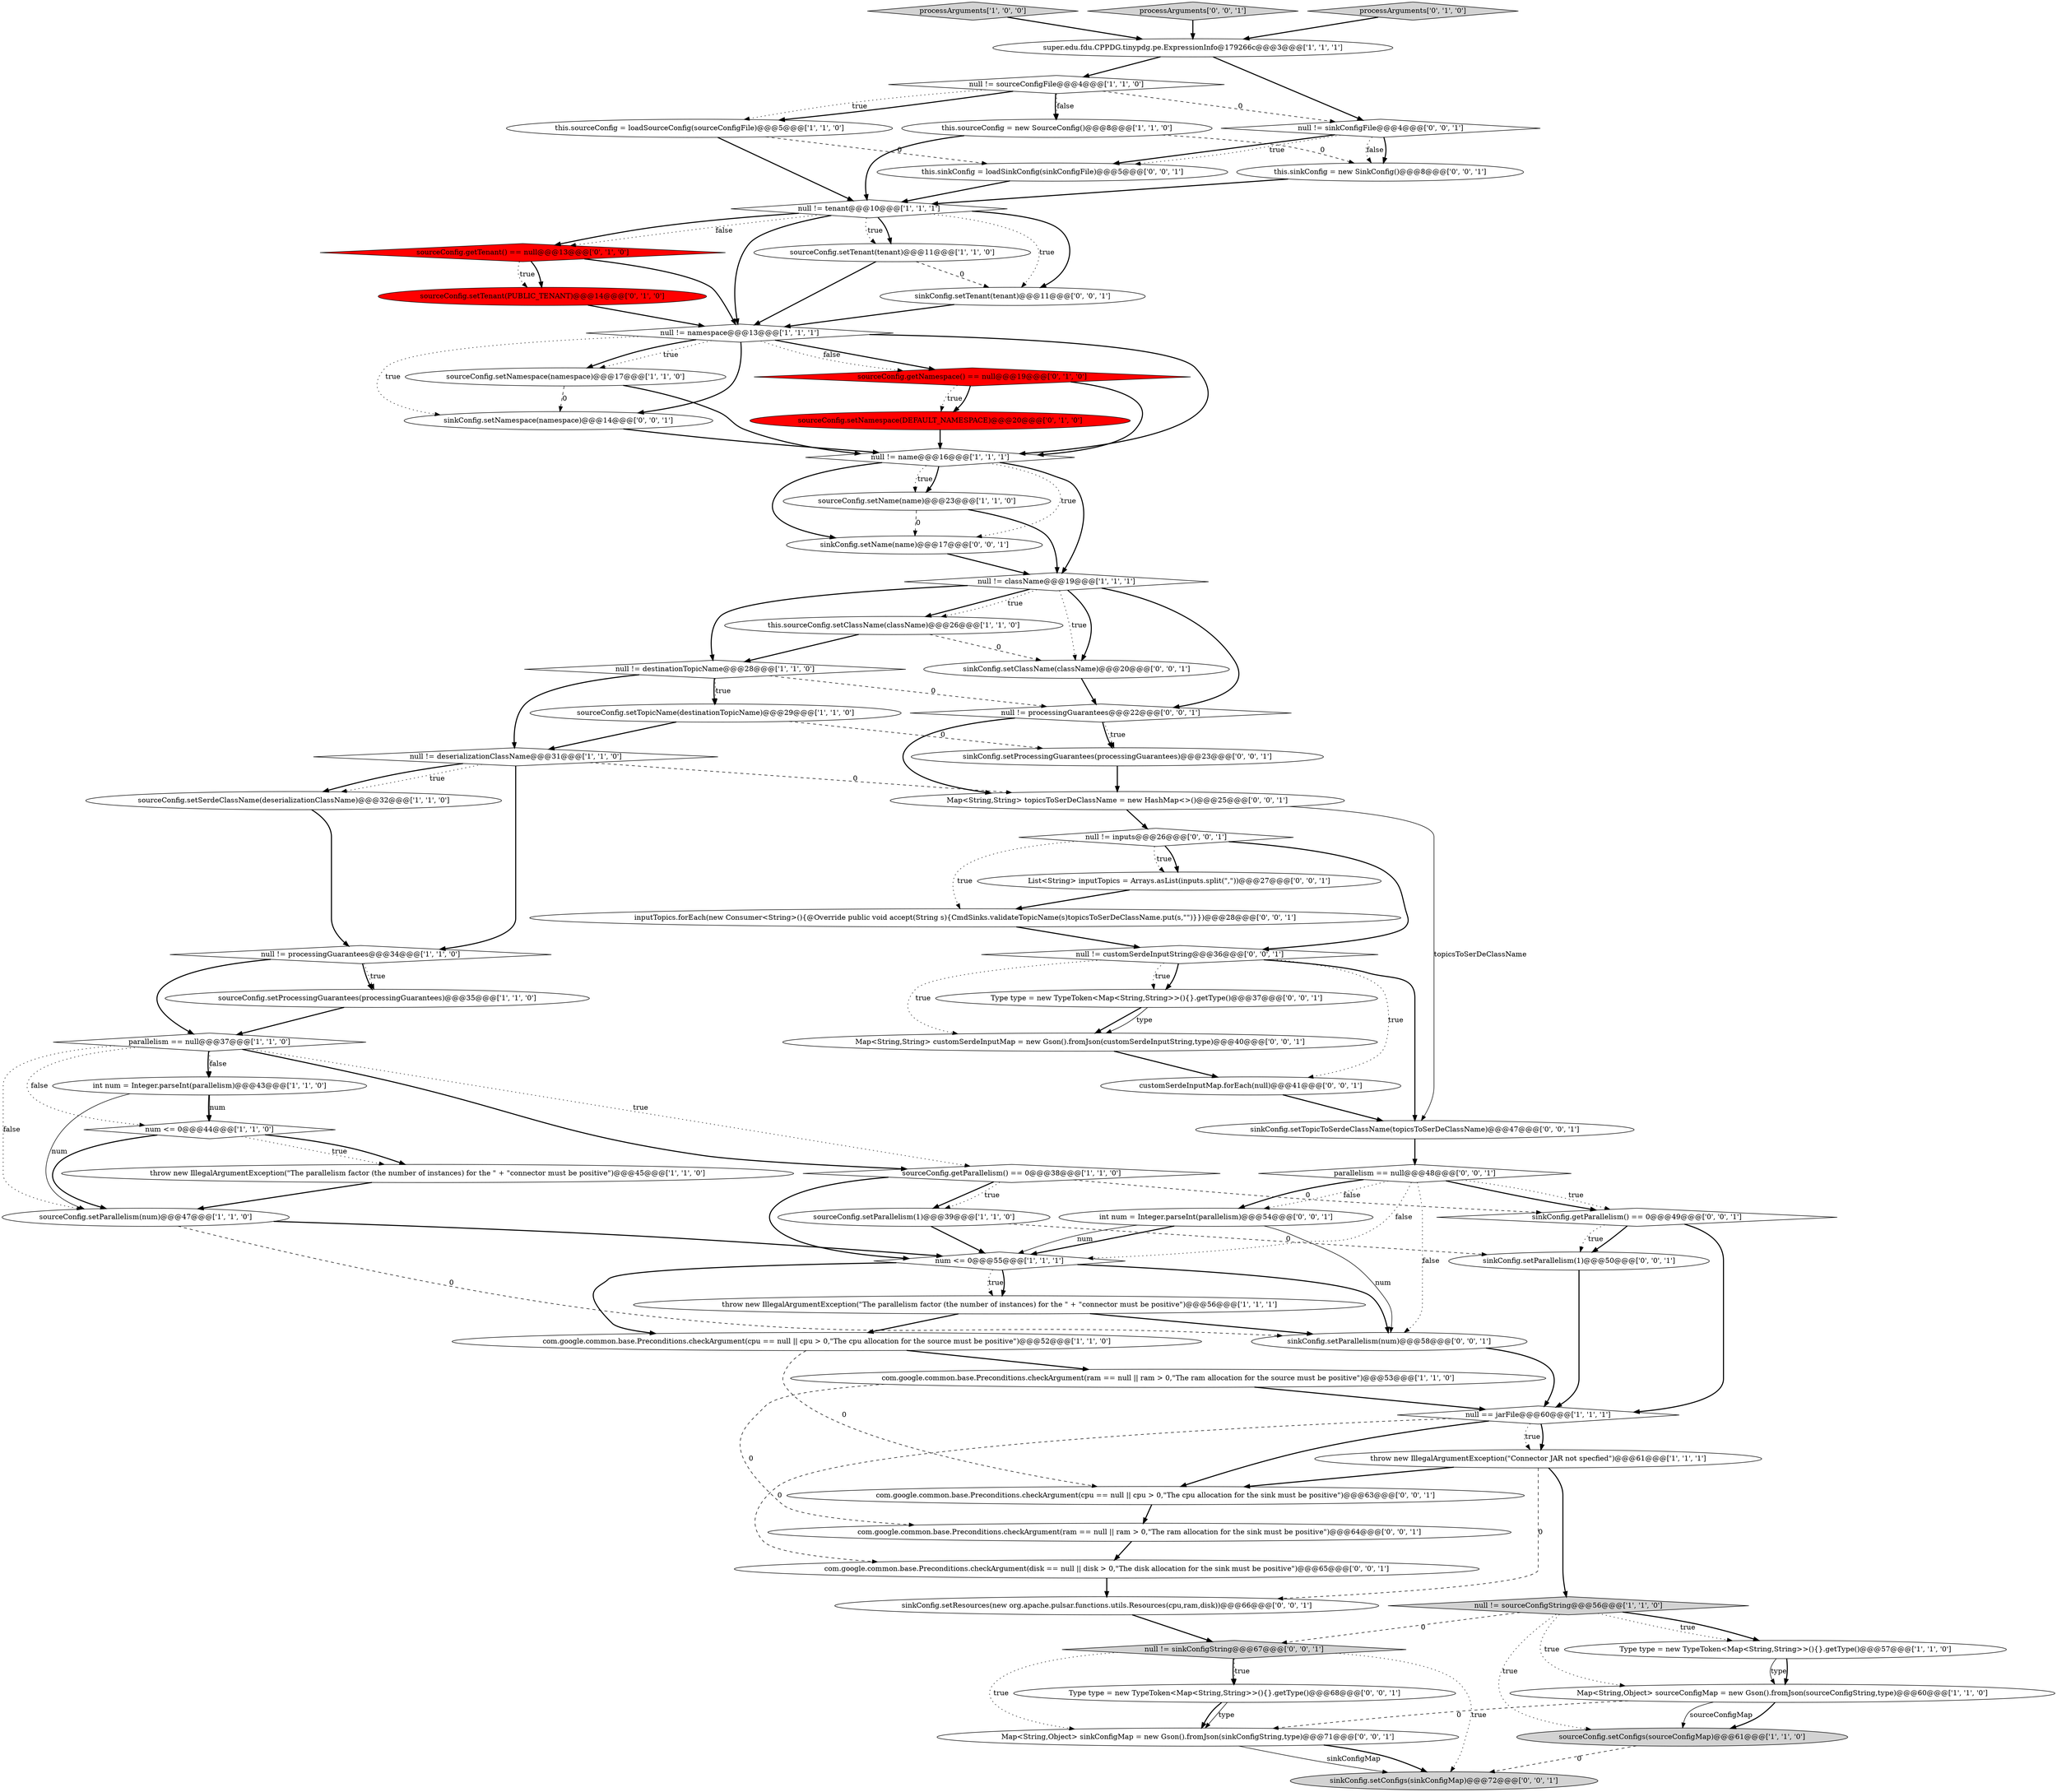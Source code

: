 digraph {
20 [style = filled, label = "sourceConfig.setConfigs(sourceConfigMap)@@@61@@@['1', '1', '0']", fillcolor = lightgray, shape = ellipse image = "AAA0AAABBB1BBB"];
65 [style = filled, label = "inputTopics.forEach(new Consumer<String>(){@Override public void accept(String s){CmdSinks.validateTopicName(s)topicsToSerDeClassName.put(s,\"\")}})@@@28@@@['0', '0', '1']", fillcolor = white, shape = ellipse image = "AAA0AAABBB3BBB"];
7 [style = filled, label = "null == jarFile@@@60@@@['1', '1', '1']", fillcolor = white, shape = diamond image = "AAA0AAABBB1BBB"];
59 [style = filled, label = "sinkConfig.setResources(new org.apache.pulsar.functions.utils.Resources(cpu,ram,disk))@@@66@@@['0', '0', '1']", fillcolor = white, shape = ellipse image = "AAA0AAABBB3BBB"];
63 [style = filled, label = "null != sinkConfigFile@@@4@@@['0', '0', '1']", fillcolor = white, shape = diamond image = "AAA0AAABBB3BBB"];
70 [style = filled, label = "sinkConfig.setParallelism(1)@@@50@@@['0', '0', '1']", fillcolor = white, shape = ellipse image = "AAA0AAABBB3BBB"];
16 [style = filled, label = "null != destinationTopicName@@@28@@@['1', '1', '0']", fillcolor = white, shape = diamond image = "AAA0AAABBB1BBB"];
23 [style = filled, label = "sourceConfig.getParallelism() == 0@@@38@@@['1', '1', '0']", fillcolor = white, shape = diamond image = "AAA0AAABBB1BBB"];
10 [style = filled, label = "throw new IllegalArgumentException(\"The parallelism factor (the number of instances) for the \" + \"connector must be positive\")@@@56@@@['1', '1', '1']", fillcolor = white, shape = ellipse image = "AAA0AAABBB1BBB"];
25 [style = filled, label = "com.google.common.base.Preconditions.checkArgument(cpu == null || cpu > 0,\"The cpu allocation for the source must be positive\")@@@52@@@['1', '1', '0']", fillcolor = white, shape = ellipse image = "AAA0AAABBB1BBB"];
27 [style = filled, label = "this.sourceConfig = loadSourceConfig(sourceConfigFile)@@@5@@@['1', '1', '0']", fillcolor = white, shape = ellipse image = "AAA0AAABBB1BBB"];
56 [style = filled, label = "int num = Integer.parseInt(parallelism)@@@54@@@['0', '0', '1']", fillcolor = white, shape = ellipse image = "AAA0AAABBB3BBB"];
0 [style = filled, label = "throw new IllegalArgumentException(\"Connector JAR not specfied\")@@@61@@@['1', '1', '1']", fillcolor = white, shape = ellipse image = "AAA0AAABBB1BBB"];
72 [style = filled, label = "Type type = new TypeToken<Map<String,String>>(){}.getType()@@@68@@@['0', '0', '1']", fillcolor = white, shape = ellipse image = "AAA0AAABBB3BBB"];
57 [style = filled, label = "sinkConfig.setNamespace(namespace)@@@14@@@['0', '0', '1']", fillcolor = white, shape = ellipse image = "AAA0AAABBB3BBB"];
3 [style = filled, label = "processArguments['1', '0', '0']", fillcolor = lightgray, shape = diamond image = "AAA0AAABBB1BBB"];
36 [style = filled, label = "sourceConfig.getNamespace() == null@@@19@@@['0', '1', '0']", fillcolor = red, shape = diamond image = "AAA1AAABBB2BBB"];
48 [style = filled, label = "null != sinkConfigString@@@67@@@['0', '0', '1']", fillcolor = lightgray, shape = diamond image = "AAA0AAABBB3BBB"];
2 [style = filled, label = "this.sourceConfig.setClassName(className)@@@26@@@['1', '1', '0']", fillcolor = white, shape = ellipse image = "AAA0AAABBB1BBB"];
6 [style = filled, label = "this.sourceConfig = new SourceConfig()@@@8@@@['1', '1', '0']", fillcolor = white, shape = ellipse image = "AAA0AAABBB1BBB"];
41 [style = filled, label = "sinkConfig.setName(name)@@@17@@@['0', '0', '1']", fillcolor = white, shape = ellipse image = "AAA0AAABBB3BBB"];
34 [style = filled, label = "num <= 0@@@55@@@['1', '1', '1']", fillcolor = white, shape = diamond image = "AAA0AAABBB1BBB"];
55 [style = filled, label = "com.google.common.base.Preconditions.checkArgument(disk == null || disk > 0,\"The disk allocation for the sink must be positive\")@@@65@@@['0', '0', '1']", fillcolor = white, shape = ellipse image = "AAA0AAABBB3BBB"];
52 [style = filled, label = "customSerdeInputMap.forEach(null)@@@41@@@['0', '0', '1']", fillcolor = white, shape = ellipse image = "AAA0AAABBB3BBB"];
53 [style = filled, label = "this.sinkConfig = loadSinkConfig(sinkConfigFile)@@@5@@@['0', '0', '1']", fillcolor = white, shape = ellipse image = "AAA0AAABBB3BBB"];
64 [style = filled, label = "List<String> inputTopics = Arrays.asList(inputs.split(\",\"))@@@27@@@['0', '0', '1']", fillcolor = white, shape = ellipse image = "AAA0AAABBB3BBB"];
45 [style = filled, label = "null != customSerdeInputString@@@36@@@['0', '0', '1']", fillcolor = white, shape = diamond image = "AAA0AAABBB3BBB"];
71 [style = filled, label = "sinkConfig.getParallelism() == 0@@@49@@@['0', '0', '1']", fillcolor = white, shape = diamond image = "AAA0AAABBB3BBB"];
5 [style = filled, label = "null != sourceConfigString@@@56@@@['1', '1', '0']", fillcolor = lightgray, shape = diamond image = "AAA0AAABBB1BBB"];
38 [style = filled, label = "sourceConfig.setTenant(PUBLIC_TENANT)@@@14@@@['0', '1', '0']", fillcolor = red, shape = ellipse image = "AAA1AAABBB2BBB"];
30 [style = filled, label = "sourceConfig.setTenant(tenant)@@@11@@@['1', '1', '0']", fillcolor = white, shape = ellipse image = "AAA0AAABBB1BBB"];
44 [style = filled, label = "sinkConfig.setTopicToSerdeClassName(topicsToSerDeClassName)@@@47@@@['0', '0', '1']", fillcolor = white, shape = ellipse image = "AAA0AAABBB3BBB"];
21 [style = filled, label = "null != name@@@16@@@['1', '1', '1']", fillcolor = white, shape = diamond image = "AAA0AAABBB1BBB"];
68 [style = filled, label = "null != inputs@@@26@@@['0', '0', '1']", fillcolor = white, shape = diamond image = "AAA0AAABBB3BBB"];
60 [style = filled, label = "null != processingGuarantees@@@22@@@['0', '0', '1']", fillcolor = white, shape = diamond image = "AAA0AAABBB3BBB"];
18 [style = filled, label = "null != tenant@@@10@@@['1', '1', '1']", fillcolor = white, shape = diamond image = "AAA0AAABBB1BBB"];
1 [style = filled, label = "int num = Integer.parseInt(parallelism)@@@43@@@['1', '1', '0']", fillcolor = white, shape = ellipse image = "AAA0AAABBB1BBB"];
49 [style = filled, label = "processArguments['0', '0', '1']", fillcolor = lightgray, shape = diamond image = "AAA0AAABBB3BBB"];
12 [style = filled, label = "sourceConfig.setName(name)@@@23@@@['1', '1', '0']", fillcolor = white, shape = ellipse image = "AAA0AAABBB1BBB"];
9 [style = filled, label = "sourceConfig.setParallelism(num)@@@47@@@['1', '1', '0']", fillcolor = white, shape = ellipse image = "AAA0AAABBB1BBB"];
13 [style = filled, label = "sourceConfig.setSerdeClassName(deserializationClassName)@@@32@@@['1', '1', '0']", fillcolor = white, shape = ellipse image = "AAA0AAABBB1BBB"];
19 [style = filled, label = "null != namespace@@@13@@@['1', '1', '1']", fillcolor = white, shape = diamond image = "AAA0AAABBB1BBB"];
4 [style = filled, label = "num <= 0@@@44@@@['1', '1', '0']", fillcolor = white, shape = diamond image = "AAA0AAABBB1BBB"];
29 [style = filled, label = "sourceConfig.setParallelism(1)@@@39@@@['1', '1', '0']", fillcolor = white, shape = ellipse image = "AAA0AAABBB1BBB"];
28 [style = filled, label = "throw new IllegalArgumentException(\"The parallelism factor (the number of instances) for the \" + \"connector must be positive\")@@@45@@@['1', '1', '0']", fillcolor = white, shape = ellipse image = "AAA0AAABBB1BBB"];
61 [style = filled, label = "sinkConfig.setTenant(tenant)@@@11@@@['0', '0', '1']", fillcolor = white, shape = ellipse image = "AAA0AAABBB3BBB"];
62 [style = filled, label = "sinkConfig.setClassName(className)@@@20@@@['0', '0', '1']", fillcolor = white, shape = ellipse image = "AAA0AAABBB3BBB"];
22 [style = filled, label = "Map<String,Object> sourceConfigMap = new Gson().fromJson(sourceConfigString,type)@@@60@@@['1', '1', '0']", fillcolor = white, shape = ellipse image = "AAA0AAABBB1BBB"];
40 [style = filled, label = "sourceConfig.setNamespace(DEFAULT_NAMESPACE)@@@20@@@['0', '1', '0']", fillcolor = red, shape = ellipse image = "AAA1AAABBB2BBB"];
69 [style = filled, label = "Map<String,Object> sinkConfigMap = new Gson().fromJson(sinkConfigString,type)@@@71@@@['0', '0', '1']", fillcolor = white, shape = ellipse image = "AAA0AAABBB3BBB"];
58 [style = filled, label = "parallelism == null@@@48@@@['0', '0', '1']", fillcolor = white, shape = diamond image = "AAA0AAABBB3BBB"];
33 [style = filled, label = "null != processingGuarantees@@@34@@@['1', '1', '0']", fillcolor = white, shape = diamond image = "AAA0AAABBB1BBB"];
37 [style = filled, label = "processArguments['0', '1', '0']", fillcolor = lightgray, shape = diamond image = "AAA0AAABBB2BBB"];
32 [style = filled, label = "null != deserializationClassName@@@31@@@['1', '1', '0']", fillcolor = white, shape = diamond image = "AAA0AAABBB1BBB"];
39 [style = filled, label = "sourceConfig.getTenant() == null@@@13@@@['0', '1', '0']", fillcolor = red, shape = diamond image = "AAA1AAABBB2BBB"];
51 [style = filled, label = "sinkConfig.setConfigs(sinkConfigMap)@@@72@@@['0', '0', '1']", fillcolor = lightgray, shape = ellipse image = "AAA0AAABBB3BBB"];
50 [style = filled, label = "sinkConfig.setParallelism(num)@@@58@@@['0', '0', '1']", fillcolor = white, shape = ellipse image = "AAA0AAABBB3BBB"];
43 [style = filled, label = "Type type = new TypeToken<Map<String,String>>(){}.getType()@@@37@@@['0', '0', '1']", fillcolor = white, shape = ellipse image = "AAA0AAABBB3BBB"];
66 [style = filled, label = "com.google.common.base.Preconditions.checkArgument(cpu == null || cpu > 0,\"The cpu allocation for the sink must be positive\")@@@63@@@['0', '0', '1']", fillcolor = white, shape = ellipse image = "AAA0AAABBB3BBB"];
42 [style = filled, label = "Map<String,String> customSerdeInputMap = new Gson().fromJson(customSerdeInputString,type)@@@40@@@['0', '0', '1']", fillcolor = white, shape = ellipse image = "AAA0AAABBB3BBB"];
8 [style = filled, label = "parallelism == null@@@37@@@['1', '1', '0']", fillcolor = white, shape = diamond image = "AAA0AAABBB1BBB"];
11 [style = filled, label = "sourceConfig.setNamespace(namespace)@@@17@@@['1', '1', '0']", fillcolor = white, shape = ellipse image = "AAA0AAABBB1BBB"];
14 [style = filled, label = "Type type = new TypeToken<Map<String,String>>(){}.getType()@@@57@@@['1', '1', '0']", fillcolor = white, shape = ellipse image = "AAA0AAABBB1BBB"];
15 [style = filled, label = "sourceConfig.setTopicName(destinationTopicName)@@@29@@@['1', '1', '0']", fillcolor = white, shape = ellipse image = "AAA0AAABBB1BBB"];
31 [style = filled, label = "sourceConfig.setProcessingGuarantees(processingGuarantees)@@@35@@@['1', '1', '0']", fillcolor = white, shape = ellipse image = "AAA0AAABBB1BBB"];
67 [style = filled, label = "this.sinkConfig = new SinkConfig()@@@8@@@['0', '0', '1']", fillcolor = white, shape = ellipse image = "AAA0AAABBB3BBB"];
54 [style = filled, label = "sinkConfig.setProcessingGuarantees(processingGuarantees)@@@23@@@['0', '0', '1']", fillcolor = white, shape = ellipse image = "AAA0AAABBB3BBB"];
24 [style = filled, label = "null != className@@@19@@@['1', '1', '1']", fillcolor = white, shape = diamond image = "AAA0AAABBB1BBB"];
46 [style = filled, label = "com.google.common.base.Preconditions.checkArgument(ram == null || ram > 0,\"The ram allocation for the sink must be positive\")@@@64@@@['0', '0', '1']", fillcolor = white, shape = ellipse image = "AAA0AAABBB3BBB"];
17 [style = filled, label = "com.google.common.base.Preconditions.checkArgument(ram == null || ram > 0,\"The ram allocation for the source must be positive\")@@@53@@@['1', '1', '0']", fillcolor = white, shape = ellipse image = "AAA0AAABBB1BBB"];
47 [style = filled, label = "Map<String,String> topicsToSerDeClassName = new HashMap<>()@@@25@@@['0', '0', '1']", fillcolor = white, shape = ellipse image = "AAA0AAABBB3BBB"];
26 [style = filled, label = "null != sourceConfigFile@@@4@@@['1', '1', '0']", fillcolor = white, shape = diamond image = "AAA0AAABBB1BBB"];
35 [style = filled, label = "super.edu.fdu.CPPDG.tinypdg.pe.ExpressionInfo@179266c@@@3@@@['1', '1', '1']", fillcolor = white, shape = ellipse image = "AAA0AAABBB1BBB"];
32->47 [style = dashed, label="0"];
21->12 [style = dotted, label="true"];
39->19 [style = bold, label=""];
52->44 [style = bold, label=""];
71->70 [style = bold, label=""];
24->60 [style = bold, label=""];
56->34 [style = bold, label=""];
24->62 [style = dotted, label="true"];
68->64 [style = dotted, label="true"];
15->54 [style = dashed, label="0"];
61->19 [style = bold, label=""];
43->42 [style = bold, label=""];
18->30 [style = bold, label=""];
28->9 [style = bold, label=""];
14->22 [style = solid, label="type"];
6->67 [style = dashed, label="0"];
19->11 [style = bold, label=""];
21->24 [style = bold, label=""];
19->36 [style = bold, label=""];
19->36 [style = dotted, label="false"];
29->34 [style = bold, label=""];
34->50 [style = bold, label=""];
0->59 [style = dashed, label="0"];
8->9 [style = dotted, label="false"];
3->35 [style = bold, label=""];
23->29 [style = bold, label=""];
8->1 [style = bold, label=""];
19->57 [style = dotted, label="true"];
60->47 [style = bold, label=""];
0->66 [style = bold, label=""];
18->61 [style = bold, label=""];
45->43 [style = bold, label=""];
48->72 [style = dotted, label="true"];
5->22 [style = dotted, label="true"];
19->11 [style = dotted, label="true"];
17->46 [style = dashed, label="0"];
48->72 [style = bold, label=""];
9->50 [style = dashed, label="0"];
39->38 [style = bold, label=""];
45->42 [style = dotted, label="true"];
25->66 [style = dashed, label="0"];
32->13 [style = dotted, label="true"];
23->29 [style = dotted, label="true"];
45->43 [style = dotted, label="true"];
2->16 [style = bold, label=""];
10->50 [style = bold, label=""];
66->46 [style = bold, label=""];
1->4 [style = bold, label=""];
48->69 [style = dotted, label="true"];
65->45 [style = bold, label=""];
8->23 [style = bold, label=""];
67->18 [style = bold, label=""];
55->59 [style = bold, label=""];
62->60 [style = bold, label=""];
14->22 [style = bold, label=""];
18->19 [style = bold, label=""];
21->41 [style = bold, label=""];
45->52 [style = dotted, label="true"];
8->4 [style = dotted, label="false"];
8->23 [style = dotted, label="true"];
7->55 [style = dashed, label="0"];
16->32 [style = bold, label=""];
7->0 [style = bold, label=""];
36->40 [style = dotted, label="true"];
56->34 [style = solid, label="num"];
26->6 [style = bold, label=""];
58->50 [style = dotted, label="false"];
27->53 [style = dashed, label="0"];
58->56 [style = dotted, label="false"];
58->56 [style = bold, label=""];
4->28 [style = dotted, label="true"];
1->9 [style = solid, label="num"];
30->19 [style = bold, label=""];
26->27 [style = bold, label=""];
71->7 [style = bold, label=""];
19->57 [style = bold, label=""];
22->69 [style = dashed, label="0"];
22->20 [style = bold, label=""];
10->25 [style = bold, label=""];
57->21 [style = bold, label=""];
56->50 [style = solid, label="num"];
68->45 [style = bold, label=""];
70->7 [style = bold, label=""];
63->53 [style = bold, label=""];
58->71 [style = dotted, label="true"];
33->8 [style = bold, label=""];
59->48 [style = bold, label=""];
40->21 [style = bold, label=""];
58->34 [style = dotted, label="false"];
7->66 [style = bold, label=""];
33->31 [style = dotted, label="true"];
18->39 [style = dotted, label="false"];
4->9 [style = bold, label=""];
60->54 [style = bold, label=""];
27->18 [style = bold, label=""];
36->40 [style = bold, label=""];
72->69 [style = bold, label=""];
49->35 [style = bold, label=""];
68->65 [style = dotted, label="true"];
6->18 [style = bold, label=""];
42->52 [style = bold, label=""];
26->27 [style = dotted, label="true"];
11->21 [style = bold, label=""];
34->10 [style = dotted, label="true"];
26->6 [style = dotted, label="false"];
12->24 [style = bold, label=""];
7->0 [style = dotted, label="true"];
60->54 [style = dotted, label="true"];
25->17 [style = bold, label=""];
45->44 [style = bold, label=""];
30->61 [style = dashed, label="0"];
32->33 [style = bold, label=""];
38->19 [style = bold, label=""];
12->41 [style = dashed, label="0"];
21->12 [style = bold, label=""];
18->61 [style = dotted, label="true"];
21->41 [style = dotted, label="true"];
18->39 [style = bold, label=""];
69->51 [style = solid, label="sinkConfigMap"];
64->65 [style = bold, label=""];
63->67 [style = bold, label=""];
16->60 [style = dashed, label="0"];
35->63 [style = bold, label=""];
43->42 [style = solid, label="type"];
37->35 [style = bold, label=""];
23->71 [style = dashed, label="0"];
35->26 [style = bold, label=""];
31->8 [style = bold, label=""];
58->71 [style = bold, label=""];
0->5 [style = bold, label=""];
68->64 [style = bold, label=""];
46->55 [style = bold, label=""];
19->21 [style = bold, label=""];
16->15 [style = dotted, label="true"];
11->57 [style = dashed, label="0"];
16->15 [style = bold, label=""];
5->14 [style = dotted, label="true"];
63->67 [style = dotted, label="false"];
34->25 [style = bold, label=""];
22->20 [style = solid, label="sourceConfigMap"];
24->2 [style = bold, label=""];
41->24 [style = bold, label=""];
26->63 [style = dashed, label="0"];
53->18 [style = bold, label=""];
29->70 [style = dashed, label="0"];
20->51 [style = dashed, label="0"];
63->53 [style = dotted, label="true"];
39->38 [style = dotted, label="true"];
47->44 [style = solid, label="topicsToSerDeClassName"];
47->68 [style = bold, label=""];
48->51 [style = dotted, label="true"];
50->7 [style = bold, label=""];
5->14 [style = bold, label=""];
69->51 [style = bold, label=""];
34->10 [style = bold, label=""];
4->28 [style = bold, label=""];
17->7 [style = bold, label=""];
36->21 [style = bold, label=""];
24->16 [style = bold, label=""];
71->70 [style = dotted, label="true"];
54->47 [style = bold, label=""];
1->4 [style = solid, label="num"];
5->48 [style = dashed, label="0"];
23->34 [style = bold, label=""];
33->31 [style = bold, label=""];
5->20 [style = dotted, label="true"];
44->58 [style = bold, label=""];
72->69 [style = solid, label="type"];
24->62 [style = bold, label=""];
24->2 [style = dotted, label="true"];
2->62 [style = dashed, label="0"];
32->13 [style = bold, label=""];
13->33 [style = bold, label=""];
15->32 [style = bold, label=""];
8->1 [style = dotted, label="false"];
18->30 [style = dotted, label="true"];
9->34 [style = bold, label=""];
}
